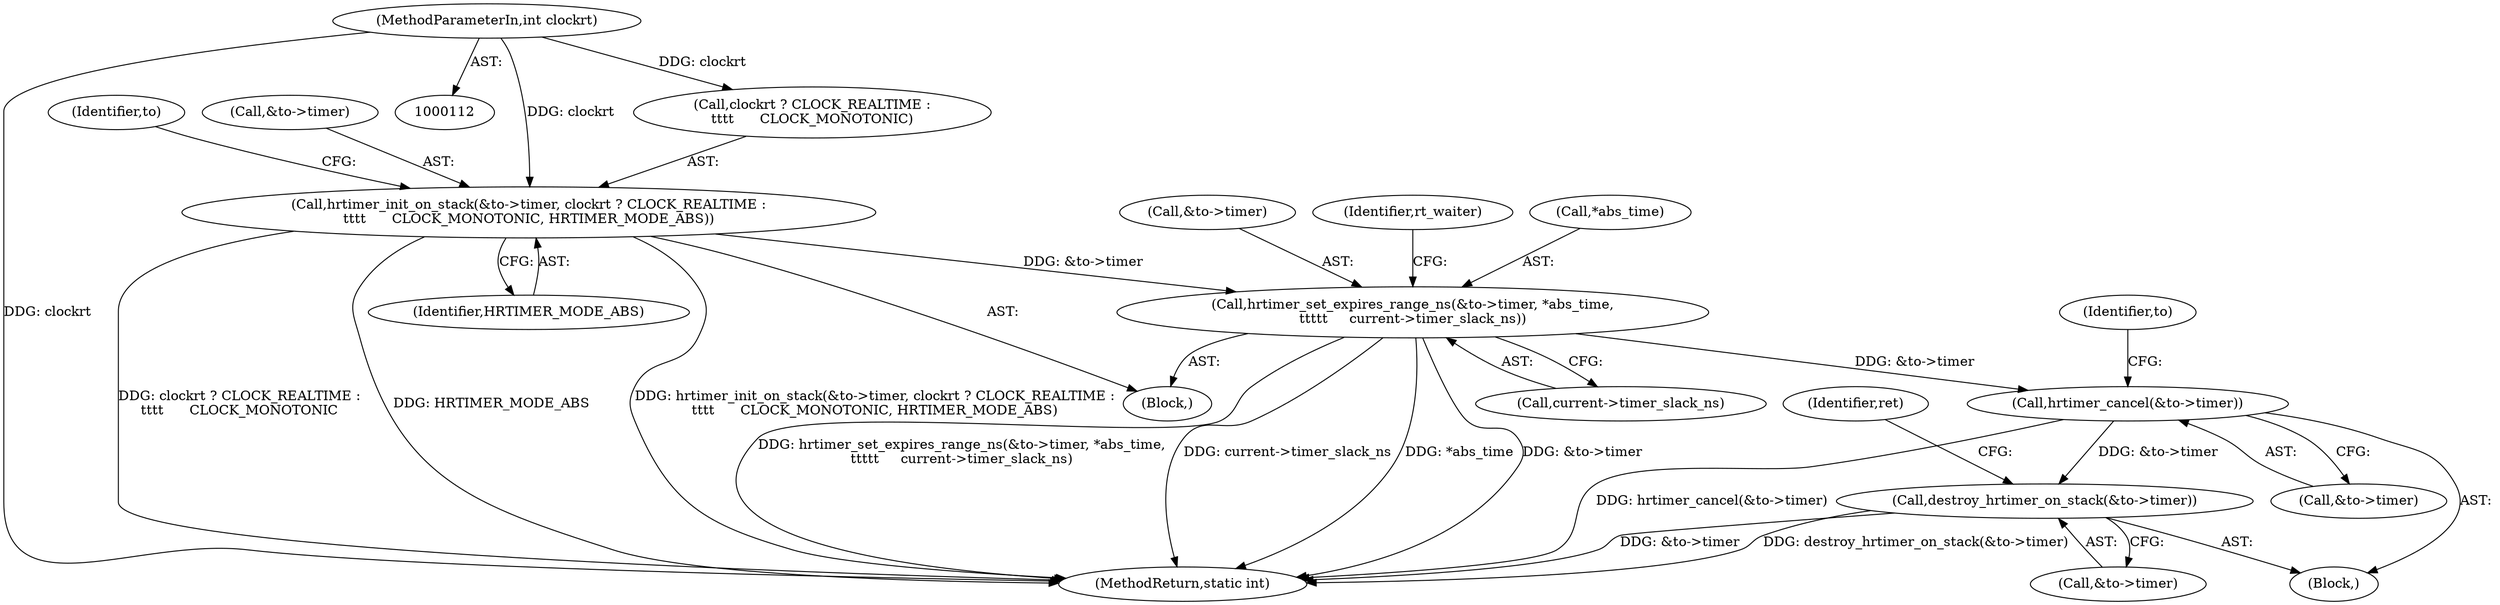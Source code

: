 digraph "0_linux_7ada876a8703f23befbb20a7465a702ee39b1704_0@pointer" {
"1000149" [label="(Call,hrtimer_init_on_stack(&to->timer, clockrt ? CLOCK_REALTIME :\n\t\t\t\t      CLOCK_MONOTONIC, HRTIMER_MODE_ABS))"];
"1000118" [label="(MethodParameterIn,int clockrt)"];
"1000162" [label="(Call,hrtimer_set_expires_range_ns(&to->timer, *abs_time,\n\t\t\t\t\t     current->timer_slack_ns))"];
"1000386" [label="(Call,hrtimer_cancel(&to->timer))"];
"1000391" [label="(Call,destroy_hrtimer_on_stack(&to->timer))"];
"1000387" [label="(Call,&to->timer)"];
"1000385" [label="(Block,)"];
"1000398" [label="(MethodReturn,static int)"];
"1000386" [label="(Call,hrtimer_cancel(&to->timer))"];
"1000167" [label="(Call,*abs_time)"];
"1000118" [label="(MethodParameterIn,int clockrt)"];
"1000160" [label="(Identifier,to)"];
"1000169" [label="(Call,current->timer_slack_ns)"];
"1000391" [label="(Call,destroy_hrtimer_on_stack(&to->timer))"];
"1000162" [label="(Call,hrtimer_set_expires_range_ns(&to->timer, *abs_time,\n\t\t\t\t\t     current->timer_slack_ns))"];
"1000163" [label="(Call,&to->timer)"];
"1000397" [label="(Identifier,ret)"];
"1000149" [label="(Call,hrtimer_init_on_stack(&to->timer, clockrt ? CLOCK_REALTIME :\n\t\t\t\t      CLOCK_MONOTONIC, HRTIMER_MODE_ABS))"];
"1000154" [label="(Call,clockrt ? CLOCK_REALTIME :\n\t\t\t\t      CLOCK_MONOTONIC)"];
"1000174" [label="(Identifier,rt_waiter)"];
"1000150" [label="(Call,&to->timer)"];
"1000394" [label="(Identifier,to)"];
"1000158" [label="(Identifier,HRTIMER_MODE_ABS)"];
"1000392" [label="(Call,&to->timer)"];
"1000144" [label="(Block,)"];
"1000149" -> "1000144"  [label="AST: "];
"1000149" -> "1000158"  [label="CFG: "];
"1000150" -> "1000149"  [label="AST: "];
"1000154" -> "1000149"  [label="AST: "];
"1000158" -> "1000149"  [label="AST: "];
"1000160" -> "1000149"  [label="CFG: "];
"1000149" -> "1000398"  [label="DDG: HRTIMER_MODE_ABS"];
"1000149" -> "1000398"  [label="DDG: hrtimer_init_on_stack(&to->timer, clockrt ? CLOCK_REALTIME :\n\t\t\t\t      CLOCK_MONOTONIC, HRTIMER_MODE_ABS)"];
"1000149" -> "1000398"  [label="DDG: clockrt ? CLOCK_REALTIME :\n\t\t\t\t      CLOCK_MONOTONIC"];
"1000118" -> "1000149"  [label="DDG: clockrt"];
"1000149" -> "1000162"  [label="DDG: &to->timer"];
"1000118" -> "1000112"  [label="AST: "];
"1000118" -> "1000398"  [label="DDG: clockrt"];
"1000118" -> "1000154"  [label="DDG: clockrt"];
"1000162" -> "1000144"  [label="AST: "];
"1000162" -> "1000169"  [label="CFG: "];
"1000163" -> "1000162"  [label="AST: "];
"1000167" -> "1000162"  [label="AST: "];
"1000169" -> "1000162"  [label="AST: "];
"1000174" -> "1000162"  [label="CFG: "];
"1000162" -> "1000398"  [label="DDG: current->timer_slack_ns"];
"1000162" -> "1000398"  [label="DDG: *abs_time"];
"1000162" -> "1000398"  [label="DDG: &to->timer"];
"1000162" -> "1000398"  [label="DDG: hrtimer_set_expires_range_ns(&to->timer, *abs_time,\n\t\t\t\t\t     current->timer_slack_ns)"];
"1000162" -> "1000386"  [label="DDG: &to->timer"];
"1000386" -> "1000385"  [label="AST: "];
"1000386" -> "1000387"  [label="CFG: "];
"1000387" -> "1000386"  [label="AST: "];
"1000394" -> "1000386"  [label="CFG: "];
"1000386" -> "1000398"  [label="DDG: hrtimer_cancel(&to->timer)"];
"1000386" -> "1000391"  [label="DDG: &to->timer"];
"1000391" -> "1000385"  [label="AST: "];
"1000391" -> "1000392"  [label="CFG: "];
"1000392" -> "1000391"  [label="AST: "];
"1000397" -> "1000391"  [label="CFG: "];
"1000391" -> "1000398"  [label="DDG: &to->timer"];
"1000391" -> "1000398"  [label="DDG: destroy_hrtimer_on_stack(&to->timer)"];
}
